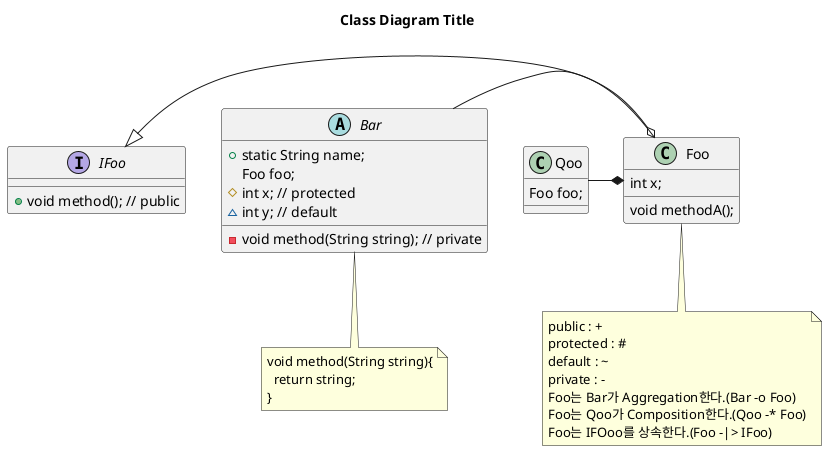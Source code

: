 @startuml

interface IFoo{
    + void method(); // public
}

abstract class Bar{
    + static String name;
    Foo foo;
    # int x; // protected
    ~ int y; // default
    - void method(String string); // private
}

class Qoo{
    Foo foo;
}

class Foo{
    int x;
    void methodA();
}

Foo -left|> IFoo
Bar -o Foo
Qoo -right* Foo

title Class Diagram Title

note bottom of Bar
  void method(String string){
    return string;
  }
end note

note bottom of Foo
    public : +
    protected : #
    default : ~
    private : -
    Foo는 Bar가 Aggregation한다.(Bar -o Foo)
    Foo는 Qoo가 Composition한다.(Qoo -* Foo)
    Foo는 IFOoo를 상속한다.(Foo -|> IFoo)
end note

@enduml